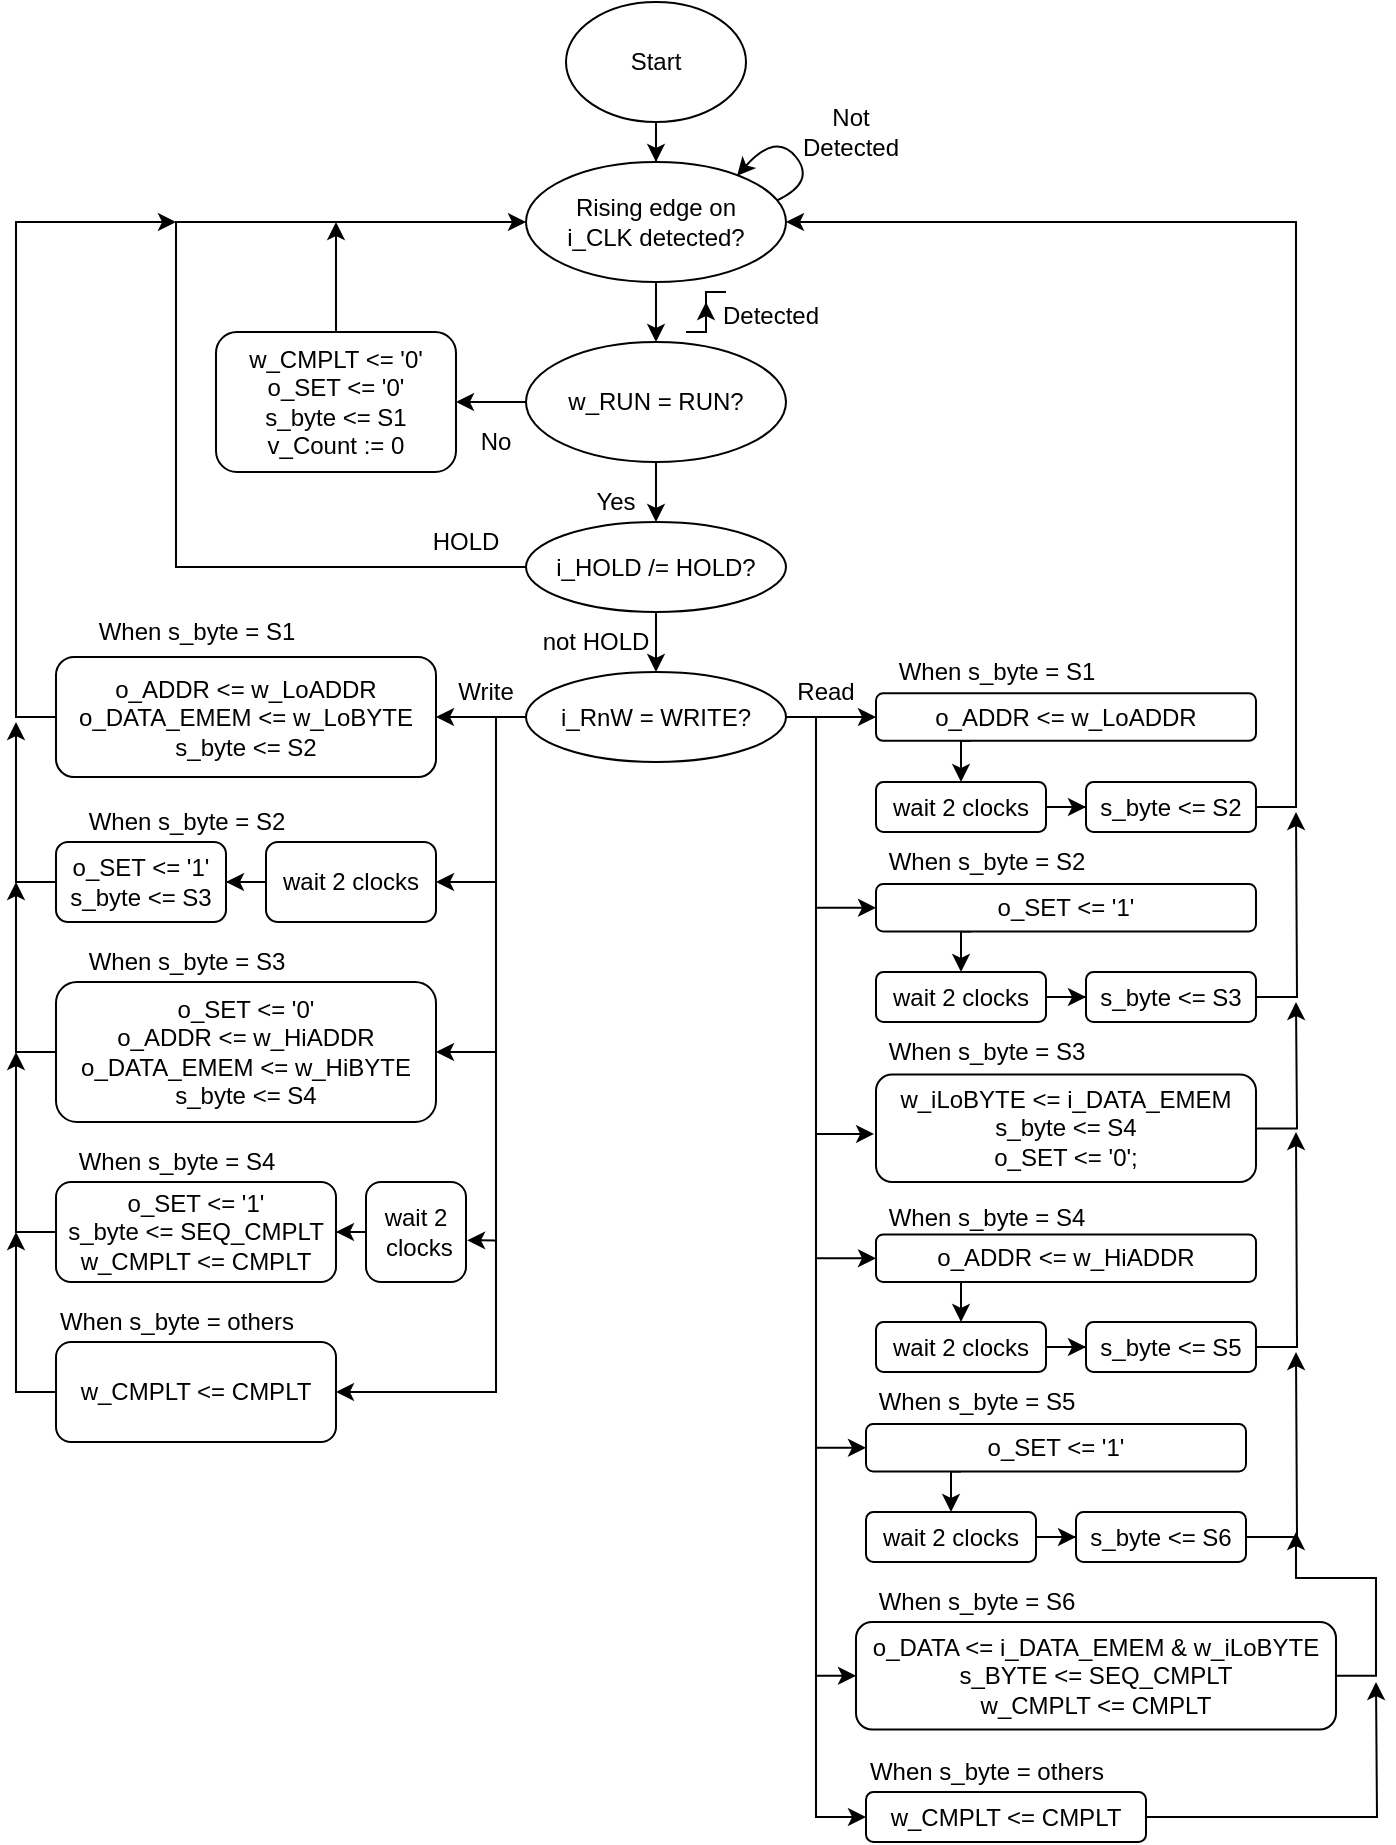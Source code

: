 <mxfile version="24.8.6">
  <diagram name="Side-1" id="gKoJRZnGmEi1KpXy5iCJ">
    <mxGraphModel dx="2022" dy="650" grid="1" gridSize="5" guides="1" tooltips="1" connect="1" arrows="1" fold="1" page="1" pageScale="1" pageWidth="827" pageHeight="1169" math="0" shadow="0">
      <root>
        <mxCell id="0" />
        <mxCell id="1" parent="0" />
        <mxCell id="YQ5q7mvTet3bYZmqwdA9-3" style="edgeStyle=orthogonalEdgeStyle;rounded=0;orthogonalLoop=1;jettySize=auto;html=1;entryX=0.5;entryY=0;entryDx=0;entryDy=0;" edge="1" parent="1" source="YQ5q7mvTet3bYZmqwdA9-1" target="YQ5q7mvTet3bYZmqwdA9-2">
          <mxGeometry relative="1" as="geometry" />
        </mxCell>
        <mxCell id="YQ5q7mvTet3bYZmqwdA9-1" value="Start" style="ellipse;whiteSpace=wrap;html=1;" vertex="1" parent="1">
          <mxGeometry x="135" y="120" width="90" height="60" as="geometry" />
        </mxCell>
        <mxCell id="YQ5q7mvTet3bYZmqwdA9-5" style="edgeStyle=orthogonalEdgeStyle;rounded=0;orthogonalLoop=1;jettySize=auto;html=1;entryX=0.5;entryY=0;entryDx=0;entryDy=0;" edge="1" parent="1" source="YQ5q7mvTet3bYZmqwdA9-2" target="YQ5q7mvTet3bYZmqwdA9-4">
          <mxGeometry relative="1" as="geometry" />
        </mxCell>
        <mxCell id="YQ5q7mvTet3bYZmqwdA9-2" value="Rising edge on&lt;br&gt;i_CLK detected?" style="ellipse;whiteSpace=wrap;html=1;" vertex="1" parent="1">
          <mxGeometry x="115" y="200" width="130" height="60" as="geometry" />
        </mxCell>
        <mxCell id="YQ5q7mvTet3bYZmqwdA9-7" style="edgeStyle=orthogonalEdgeStyle;rounded=0;orthogonalLoop=1;jettySize=auto;html=1;" edge="1" parent="1" source="YQ5q7mvTet3bYZmqwdA9-4">
          <mxGeometry relative="1" as="geometry">
            <mxPoint x="80" y="320.0" as="targetPoint" />
          </mxGeometry>
        </mxCell>
        <mxCell id="YQ5q7mvTet3bYZmqwdA9-4" value="w_RUN = RUN?" style="ellipse;whiteSpace=wrap;html=1;" vertex="1" parent="1">
          <mxGeometry x="115" y="290" width="130" height="60" as="geometry" />
        </mxCell>
        <mxCell id="YQ5q7mvTet3bYZmqwdA9-34" style="edgeStyle=orthogonalEdgeStyle;rounded=0;orthogonalLoop=1;jettySize=auto;html=1;exitX=0.5;exitY=0;exitDx=0;exitDy=0;" edge="1" parent="1" source="YQ5q7mvTet3bYZmqwdA9-6">
          <mxGeometry relative="1" as="geometry">
            <mxPoint x="20" y="230" as="targetPoint" />
          </mxGeometry>
        </mxCell>
        <mxCell id="YQ5q7mvTet3bYZmqwdA9-6" value="w_CMPLT &amp;lt;= &#39;0&#39;&lt;br&gt;o_SET &amp;lt;= &#39;0&#39;&lt;br&gt;s_byte &amp;lt;= S1&lt;div&gt;v_Count := 0&lt;/div&gt;" style="rounded=1;whiteSpace=wrap;html=1;" vertex="1" parent="1">
          <mxGeometry x="-40" y="285" width="120" height="70" as="geometry" />
        </mxCell>
        <mxCell id="YQ5q7mvTet3bYZmqwdA9-9" value="No" style="text;html=1;align=center;verticalAlign=middle;whiteSpace=wrap;rounded=0;" vertex="1" parent="1">
          <mxGeometry x="85" y="330" width="30" height="20" as="geometry" />
        </mxCell>
        <mxCell id="YQ5q7mvTet3bYZmqwdA9-10" value="Yes" style="text;html=1;align=center;verticalAlign=middle;whiteSpace=wrap;rounded=0;" vertex="1" parent="1">
          <mxGeometry x="145" y="360" width="30" height="20" as="geometry" />
        </mxCell>
        <mxCell id="YQ5q7mvTet3bYZmqwdA9-27" style="edgeStyle=orthogonalEdgeStyle;rounded=0;orthogonalLoop=1;jettySize=auto;html=1;entryX=0;entryY=0.5;entryDx=0;entryDy=0;" edge="1" parent="1" source="YQ5q7mvTet3bYZmqwdA9-11" target="YQ5q7mvTet3bYZmqwdA9-2">
          <mxGeometry relative="1" as="geometry">
            <Array as="points">
              <mxPoint x="-60" y="403" />
              <mxPoint x="-60" y="230" />
            </Array>
          </mxGeometry>
        </mxCell>
        <mxCell id="YQ5q7mvTet3bYZmqwdA9-30" style="edgeStyle=orthogonalEdgeStyle;rounded=0;orthogonalLoop=1;jettySize=auto;html=1;entryX=0.5;entryY=0;entryDx=0;entryDy=0;" edge="1" parent="1" source="YQ5q7mvTet3bYZmqwdA9-11" target="YQ5q7mvTet3bYZmqwdA9-29">
          <mxGeometry relative="1" as="geometry" />
        </mxCell>
        <mxCell id="YQ5q7mvTet3bYZmqwdA9-11" value="i_HOLD /= HOLD?" style="ellipse;whiteSpace=wrap;html=1;" vertex="1" parent="1">
          <mxGeometry x="115" y="380" width="130" height="45" as="geometry" />
        </mxCell>
        <mxCell id="YQ5q7mvTet3bYZmqwdA9-24" style="edgeStyle=orthogonalEdgeStyle;rounded=0;orthogonalLoop=1;jettySize=auto;html=1;entryX=0.5;entryY=0;entryDx=0;entryDy=0;" edge="1" parent="1" target="YQ5q7mvTet3bYZmqwdA9-11">
          <mxGeometry relative="1" as="geometry">
            <mxPoint x="180" y="350" as="sourcePoint" />
          </mxGeometry>
        </mxCell>
        <mxCell id="YQ5q7mvTet3bYZmqwdA9-19" value="Not&lt;br&gt;Detected" style="text;html=1;align=center;verticalAlign=middle;whiteSpace=wrap;rounded=0;" vertex="1" parent="1">
          <mxGeometry x="250" y="175" width="55" height="20" as="geometry" />
        </mxCell>
        <mxCell id="YQ5q7mvTet3bYZmqwdA9-21" value="" style="curved=1;endArrow=classic;html=1;rounded=0;exitX=0.966;exitY=0.319;exitDx=0;exitDy=0;exitPerimeter=0;entryX=0.812;entryY=0.115;entryDx=0;entryDy=0;entryPerimeter=0;" edge="1" parent="1" source="YQ5q7mvTet3bYZmqwdA9-2" target="YQ5q7mvTet3bYZmqwdA9-2">
          <mxGeometry width="50" height="50" relative="1" as="geometry">
            <mxPoint x="245" y="270" as="sourcePoint" />
            <mxPoint x="295" y="220" as="targetPoint" />
            <Array as="points">
              <mxPoint x="260" y="210" />
              <mxPoint x="240" y="185" />
            </Array>
          </mxGeometry>
        </mxCell>
        <mxCell id="YQ5q7mvTet3bYZmqwdA9-28" value="HOLD" style="text;html=1;align=center;verticalAlign=middle;whiteSpace=wrap;rounded=0;" vertex="1" parent="1">
          <mxGeometry x="70" y="380" width="30" height="20" as="geometry" />
        </mxCell>
        <mxCell id="YQ5q7mvTet3bYZmqwdA9-37" style="edgeStyle=orthogonalEdgeStyle;rounded=0;orthogonalLoop=1;jettySize=auto;html=1;entryX=1;entryY=0.5;entryDx=0;entryDy=0;" edge="1" parent="1" source="YQ5q7mvTet3bYZmqwdA9-29" target="YQ5q7mvTet3bYZmqwdA9-38">
          <mxGeometry relative="1" as="geometry">
            <mxPoint x="80.0" y="477.524" as="targetPoint" />
          </mxGeometry>
        </mxCell>
        <mxCell id="YQ5q7mvTet3bYZmqwdA9-48" style="edgeStyle=orthogonalEdgeStyle;rounded=0;orthogonalLoop=1;jettySize=auto;html=1;exitX=0;exitY=0.5;exitDx=0;exitDy=0;entryX=1;entryY=0.5;entryDx=0;entryDy=0;" edge="1" parent="1" source="YQ5q7mvTet3bYZmqwdA9-29" target="YQ5q7mvTet3bYZmqwdA9-42">
          <mxGeometry relative="1" as="geometry">
            <Array as="points">
              <mxPoint x="100" y="477" />
              <mxPoint x="100" y="560" />
            </Array>
          </mxGeometry>
        </mxCell>
        <mxCell id="YQ5q7mvTet3bYZmqwdA9-52" style="edgeStyle=orthogonalEdgeStyle;rounded=0;orthogonalLoop=1;jettySize=auto;html=1;entryX=1;entryY=0.5;entryDx=0;entryDy=0;" edge="1" parent="1" source="YQ5q7mvTet3bYZmqwdA9-29" target="YQ5q7mvTet3bYZmqwdA9-50">
          <mxGeometry relative="1" as="geometry">
            <Array as="points">
              <mxPoint x="100" y="477" />
              <mxPoint x="100" y="645" />
            </Array>
          </mxGeometry>
        </mxCell>
        <mxCell id="YQ5q7mvTet3bYZmqwdA9-65" style="edgeStyle=orthogonalEdgeStyle;rounded=0;orthogonalLoop=1;jettySize=auto;html=1;entryX=1;entryY=0.5;entryDx=0;entryDy=0;" edge="1" parent="1" source="YQ5q7mvTet3bYZmqwdA9-29" target="YQ5q7mvTet3bYZmqwdA9-64">
          <mxGeometry relative="1" as="geometry">
            <Array as="points">
              <mxPoint x="100" y="477" />
              <mxPoint x="100" y="815" />
            </Array>
          </mxGeometry>
        </mxCell>
        <mxCell id="YQ5q7mvTet3bYZmqwdA9-70" style="edgeStyle=orthogonalEdgeStyle;rounded=0;orthogonalLoop=1;jettySize=auto;html=1;" edge="1" parent="1" source="YQ5q7mvTet3bYZmqwdA9-29" target="YQ5q7mvTet3bYZmqwdA9-68">
          <mxGeometry relative="1" as="geometry" />
        </mxCell>
        <mxCell id="YQ5q7mvTet3bYZmqwdA9-93" style="edgeStyle=orthogonalEdgeStyle;rounded=0;orthogonalLoop=1;jettySize=auto;html=1;entryX=0;entryY=0.5;entryDx=0;entryDy=0;" edge="1" parent="1" source="YQ5q7mvTet3bYZmqwdA9-29" target="YQ5q7mvTet3bYZmqwdA9-83">
          <mxGeometry relative="1" as="geometry">
            <Array as="points">
              <mxPoint x="260" y="478" />
              <mxPoint x="260" y="573" />
            </Array>
          </mxGeometry>
        </mxCell>
        <mxCell id="YQ5q7mvTet3bYZmqwdA9-98" style="edgeStyle=orthogonalEdgeStyle;rounded=0;orthogonalLoop=1;jettySize=auto;html=1;entryX=0;entryY=0.5;entryDx=0;entryDy=0;" edge="1" parent="1" source="YQ5q7mvTet3bYZmqwdA9-29" target="YQ5q7mvTet3bYZmqwdA9-96">
          <mxGeometry relative="1" as="geometry">
            <Array as="points">
              <mxPoint x="260" y="478" />
              <mxPoint x="260" y="748" />
            </Array>
          </mxGeometry>
        </mxCell>
        <mxCell id="YQ5q7mvTet3bYZmqwdA9-109" style="edgeStyle=orthogonalEdgeStyle;rounded=0;orthogonalLoop=1;jettySize=auto;html=1;entryX=0;entryY=0.5;entryDx=0;entryDy=0;" edge="1" parent="1" source="YQ5q7mvTet3bYZmqwdA9-29" target="YQ5q7mvTet3bYZmqwdA9-105">
          <mxGeometry relative="1" as="geometry">
            <Array as="points">
              <mxPoint x="260" y="477" />
              <mxPoint x="260" y="843" />
            </Array>
          </mxGeometry>
        </mxCell>
        <mxCell id="YQ5q7mvTet3bYZmqwdA9-115" style="edgeStyle=orthogonalEdgeStyle;rounded=0;orthogonalLoop=1;jettySize=auto;html=1;entryX=0;entryY=0.5;entryDx=0;entryDy=0;" edge="1" parent="1" source="YQ5q7mvTet3bYZmqwdA9-29" target="YQ5q7mvTet3bYZmqwdA9-113">
          <mxGeometry relative="1" as="geometry">
            <Array as="points">
              <mxPoint x="260" y="478" />
              <mxPoint x="260" y="957" />
            </Array>
          </mxGeometry>
        </mxCell>
        <mxCell id="YQ5q7mvTet3bYZmqwdA9-119" style="edgeStyle=orthogonalEdgeStyle;rounded=0;orthogonalLoop=1;jettySize=auto;html=1;entryX=0;entryY=0.5;entryDx=0;entryDy=0;" edge="1" parent="1" source="YQ5q7mvTet3bYZmqwdA9-29" target="YQ5q7mvTet3bYZmqwdA9-118">
          <mxGeometry relative="1" as="geometry">
            <Array as="points">
              <mxPoint x="260" y="478" />
              <mxPoint x="260" y="1028" />
            </Array>
          </mxGeometry>
        </mxCell>
        <mxCell id="YQ5q7mvTet3bYZmqwdA9-29" value="i_RnW = WRITE?" style="ellipse;whiteSpace=wrap;html=1;" vertex="1" parent="1">
          <mxGeometry x="115" y="455" width="130" height="45" as="geometry" />
        </mxCell>
        <mxCell id="YQ5q7mvTet3bYZmqwdA9-31" value="not HOLD" style="text;html=1;align=center;verticalAlign=middle;whiteSpace=wrap;rounded=0;" vertex="1" parent="1">
          <mxGeometry x="120" y="430" width="60" height="20" as="geometry" />
        </mxCell>
        <mxCell id="YQ5q7mvTet3bYZmqwdA9-40" style="edgeStyle=orthogonalEdgeStyle;rounded=0;orthogonalLoop=1;jettySize=auto;html=1;" edge="1" parent="1" source="YQ5q7mvTet3bYZmqwdA9-38">
          <mxGeometry relative="1" as="geometry">
            <mxPoint x="-60" y="230" as="targetPoint" />
            <Array as="points">
              <mxPoint x="-140" y="477" />
              <mxPoint x="-140" y="230" />
            </Array>
          </mxGeometry>
        </mxCell>
        <mxCell id="YQ5q7mvTet3bYZmqwdA9-38" value="o_ADDR &amp;lt;= w_LoADDR&lt;br&gt;o_DATA_EMEM &amp;lt;= w_LoBYTE&lt;br&gt;s_byte &amp;lt;= S2" style="rounded=1;whiteSpace=wrap;html=1;" vertex="1" parent="1">
          <mxGeometry x="-120" y="447.5" width="190" height="60" as="geometry" />
        </mxCell>
        <mxCell id="YQ5q7mvTet3bYZmqwdA9-39" value="When s_byte = S1" style="text;html=1;align=center;verticalAlign=middle;resizable=0;points=[];autosize=1;strokeColor=none;fillColor=none;" vertex="1" parent="1">
          <mxGeometry x="-110" y="420" width="120" height="30" as="geometry" />
        </mxCell>
        <mxCell id="YQ5q7mvTet3bYZmqwdA9-41" value="Write" style="text;html=1;align=center;verticalAlign=middle;whiteSpace=wrap;rounded=0;" vertex="1" parent="1">
          <mxGeometry x="80" y="455" width="30" height="20" as="geometry" />
        </mxCell>
        <mxCell id="YQ5q7mvTet3bYZmqwdA9-46" style="edgeStyle=orthogonalEdgeStyle;rounded=0;orthogonalLoop=1;jettySize=auto;html=1;entryX=1;entryY=0.5;entryDx=0;entryDy=0;" edge="1" parent="1" source="YQ5q7mvTet3bYZmqwdA9-42" target="YQ5q7mvTet3bYZmqwdA9-44">
          <mxGeometry relative="1" as="geometry" />
        </mxCell>
        <mxCell id="YQ5q7mvTet3bYZmqwdA9-42" value="wait 2 clocks" style="rounded=1;whiteSpace=wrap;html=1;" vertex="1" parent="1">
          <mxGeometry x="-15" y="540" width="85" height="40" as="geometry" />
        </mxCell>
        <mxCell id="YQ5q7mvTet3bYZmqwdA9-43" value="When s_byte = S2" style="text;html=1;align=center;verticalAlign=middle;resizable=0;points=[];autosize=1;strokeColor=none;fillColor=none;" vertex="1" parent="1">
          <mxGeometry x="-115" y="515" width="120" height="30" as="geometry" />
        </mxCell>
        <mxCell id="YQ5q7mvTet3bYZmqwdA9-49" style="edgeStyle=orthogonalEdgeStyle;rounded=0;orthogonalLoop=1;jettySize=auto;html=1;" edge="1" parent="1" source="YQ5q7mvTet3bYZmqwdA9-44">
          <mxGeometry relative="1" as="geometry">
            <mxPoint x="-140" y="480" as="targetPoint" />
          </mxGeometry>
        </mxCell>
        <mxCell id="YQ5q7mvTet3bYZmqwdA9-44" value="o_SET &amp;lt;= &#39;1&#39;&lt;br&gt;s_byte &amp;lt;= S3" style="rounded=1;whiteSpace=wrap;html=1;" vertex="1" parent="1">
          <mxGeometry x="-120" y="540" width="85" height="40" as="geometry" />
        </mxCell>
        <mxCell id="YQ5q7mvTet3bYZmqwdA9-53" style="edgeStyle=orthogonalEdgeStyle;rounded=0;orthogonalLoop=1;jettySize=auto;html=1;" edge="1" parent="1" source="YQ5q7mvTet3bYZmqwdA9-50">
          <mxGeometry relative="1" as="geometry">
            <mxPoint x="-140" y="560" as="targetPoint" />
          </mxGeometry>
        </mxCell>
        <mxCell id="YQ5q7mvTet3bYZmqwdA9-50" value="&lt;div&gt;o_SET &amp;lt;= &#39;0&#39;&lt;/div&gt;o_ADDR &amp;lt;= w_HiADDR&lt;br&gt;o_DATA_EMEM &amp;lt;= w_HiBYTE&lt;br&gt;s_byte &amp;lt;= S4" style="rounded=1;whiteSpace=wrap;html=1;" vertex="1" parent="1">
          <mxGeometry x="-120" y="610" width="190" height="70" as="geometry" />
        </mxCell>
        <mxCell id="YQ5q7mvTet3bYZmqwdA9-51" value="When s_byte = S3" style="text;html=1;align=center;verticalAlign=middle;resizable=0;points=[];autosize=1;strokeColor=none;fillColor=none;" vertex="1" parent="1">
          <mxGeometry x="-115" y="585" width="120" height="30" as="geometry" />
        </mxCell>
        <mxCell id="YQ5q7mvTet3bYZmqwdA9-54" style="edgeStyle=orthogonalEdgeStyle;rounded=0;orthogonalLoop=1;jettySize=auto;html=1;entryX=1;entryY=0.5;entryDx=0;entryDy=0;" edge="1" parent="1" source="YQ5q7mvTet3bYZmqwdA9-55" target="YQ5q7mvTet3bYZmqwdA9-56">
          <mxGeometry relative="1" as="geometry" />
        </mxCell>
        <mxCell id="YQ5q7mvTet3bYZmqwdA9-55" value="wait 2&lt;br&gt;&amp;nbsp;clocks" style="rounded=1;whiteSpace=wrap;html=1;" vertex="1" parent="1">
          <mxGeometry x="35" y="710" width="50" height="50" as="geometry" />
        </mxCell>
        <mxCell id="YQ5q7mvTet3bYZmqwdA9-61" style="edgeStyle=orthogonalEdgeStyle;rounded=0;orthogonalLoop=1;jettySize=auto;html=1;exitX=0;exitY=0.5;exitDx=0;exitDy=0;" edge="1" parent="1" source="YQ5q7mvTet3bYZmqwdA9-56">
          <mxGeometry relative="1" as="geometry">
            <mxPoint x="-140" y="645" as="targetPoint" />
          </mxGeometry>
        </mxCell>
        <mxCell id="YQ5q7mvTet3bYZmqwdA9-56" value="o_SET &amp;lt;= &#39;1&#39;&lt;br&gt;s_byte &amp;lt;= SEQ_CMPLT&lt;br&gt;w_CMPLT &amp;lt;= CMPLT" style="rounded=1;whiteSpace=wrap;html=1;" vertex="1" parent="1">
          <mxGeometry x="-120" y="710" width="140" height="50" as="geometry" />
        </mxCell>
        <mxCell id="YQ5q7mvTet3bYZmqwdA9-57" value="When s_byte = S4" style="text;html=1;align=center;verticalAlign=middle;resizable=0;points=[];autosize=1;strokeColor=none;fillColor=none;" vertex="1" parent="1">
          <mxGeometry x="-120" y="685" width="120" height="30" as="geometry" />
        </mxCell>
        <mxCell id="YQ5q7mvTet3bYZmqwdA9-62" value="When s_byte = others" style="text;html=1;align=center;verticalAlign=middle;resizable=0;points=[];autosize=1;strokeColor=none;fillColor=none;" vertex="1" parent="1">
          <mxGeometry x="-130" y="765" width="140" height="30" as="geometry" />
        </mxCell>
        <mxCell id="YQ5q7mvTet3bYZmqwdA9-63" style="edgeStyle=orthogonalEdgeStyle;rounded=0;orthogonalLoop=1;jettySize=auto;html=1;exitX=0;exitY=0.5;exitDx=0;exitDy=0;entryX=1.011;entryY=0.583;entryDx=0;entryDy=0;entryPerimeter=0;" edge="1" parent="1" source="YQ5q7mvTet3bYZmqwdA9-29" target="YQ5q7mvTet3bYZmqwdA9-55">
          <mxGeometry relative="1" as="geometry">
            <Array as="points">
              <mxPoint x="100" y="477" />
              <mxPoint x="100" y="739" />
            </Array>
          </mxGeometry>
        </mxCell>
        <mxCell id="YQ5q7mvTet3bYZmqwdA9-67" style="edgeStyle=orthogonalEdgeStyle;rounded=0;orthogonalLoop=1;jettySize=auto;html=1;" edge="1" parent="1" source="YQ5q7mvTet3bYZmqwdA9-64">
          <mxGeometry relative="1" as="geometry">
            <mxPoint x="-140" y="735" as="targetPoint" />
          </mxGeometry>
        </mxCell>
        <mxCell id="YQ5q7mvTet3bYZmqwdA9-64" value="w_CMPLT &amp;lt;= CMPLT" style="rounded=1;whiteSpace=wrap;html=1;" vertex="1" parent="1">
          <mxGeometry x="-120" y="790" width="140" height="50" as="geometry" />
        </mxCell>
        <mxCell id="YQ5q7mvTet3bYZmqwdA9-81" style="edgeStyle=orthogonalEdgeStyle;rounded=0;orthogonalLoop=1;jettySize=auto;html=1;exitX=0.25;exitY=1;exitDx=0;exitDy=0;entryX=0.5;entryY=0;entryDx=0;entryDy=0;" edge="1" parent="1" source="YQ5q7mvTet3bYZmqwdA9-68" target="YQ5q7mvTet3bYZmqwdA9-72">
          <mxGeometry relative="1" as="geometry" />
        </mxCell>
        <mxCell id="YQ5q7mvTet3bYZmqwdA9-68" value="o_ADDR &amp;lt;= w_LoADDR" style="rounded=1;whiteSpace=wrap;html=1;" vertex="1" parent="1">
          <mxGeometry x="290" y="465.63" width="190" height="23.75" as="geometry" />
        </mxCell>
        <mxCell id="YQ5q7mvTet3bYZmqwdA9-69" value="Read" style="text;html=1;align=center;verticalAlign=middle;whiteSpace=wrap;rounded=0;" vertex="1" parent="1">
          <mxGeometry x="250" y="455" width="30" height="20" as="geometry" />
        </mxCell>
        <mxCell id="YQ5q7mvTet3bYZmqwdA9-71" value="When s_byte = S1" style="text;html=1;align=center;verticalAlign=middle;resizable=0;points=[];autosize=1;strokeColor=none;fillColor=none;" vertex="1" parent="1">
          <mxGeometry x="290" y="440" width="120" height="30" as="geometry" />
        </mxCell>
        <mxCell id="YQ5q7mvTet3bYZmqwdA9-80" style="edgeStyle=orthogonalEdgeStyle;rounded=0;orthogonalLoop=1;jettySize=auto;html=1;entryX=0;entryY=0.5;entryDx=0;entryDy=0;" edge="1" parent="1" source="YQ5q7mvTet3bYZmqwdA9-72" target="YQ5q7mvTet3bYZmqwdA9-78">
          <mxGeometry relative="1" as="geometry" />
        </mxCell>
        <mxCell id="YQ5q7mvTet3bYZmqwdA9-72" value="wait 2 clocks" style="rounded=1;whiteSpace=wrap;html=1;" vertex="1" parent="1">
          <mxGeometry x="290" y="510" width="85" height="25" as="geometry" />
        </mxCell>
        <mxCell id="YQ5q7mvTet3bYZmqwdA9-82" style="edgeStyle=orthogonalEdgeStyle;rounded=0;orthogonalLoop=1;jettySize=auto;html=1;entryX=1;entryY=0.5;entryDx=0;entryDy=0;" edge="1" parent="1" source="YQ5q7mvTet3bYZmqwdA9-78" target="YQ5q7mvTet3bYZmqwdA9-2">
          <mxGeometry relative="1" as="geometry">
            <Array as="points">
              <mxPoint x="500" y="522" />
              <mxPoint x="500" y="230" />
            </Array>
          </mxGeometry>
        </mxCell>
        <mxCell id="YQ5q7mvTet3bYZmqwdA9-78" value="s_byte &amp;lt;= S2" style="rounded=1;whiteSpace=wrap;html=1;" vertex="1" parent="1">
          <mxGeometry x="395" y="510" width="85" height="25" as="geometry" />
        </mxCell>
        <mxCell id="YQ5q7mvTet3bYZmqwdA9-89" style="edgeStyle=orthogonalEdgeStyle;rounded=0;orthogonalLoop=1;jettySize=auto;html=1;exitX=0.25;exitY=1;exitDx=0;exitDy=0;entryX=0.5;entryY=0;entryDx=0;entryDy=0;" edge="1" parent="1" source="YQ5q7mvTet3bYZmqwdA9-83" target="YQ5q7mvTet3bYZmqwdA9-86">
          <mxGeometry relative="1" as="geometry" />
        </mxCell>
        <mxCell id="YQ5q7mvTet3bYZmqwdA9-83" value="o_SET &amp;lt;= &#39;1&#39;" style="rounded=1;whiteSpace=wrap;html=1;" vertex="1" parent="1">
          <mxGeometry x="290" y="561" width="190" height="23.75" as="geometry" />
        </mxCell>
        <mxCell id="YQ5q7mvTet3bYZmqwdA9-84" value="When s_byte = S2" style="text;html=1;align=center;verticalAlign=middle;resizable=0;points=[];autosize=1;strokeColor=none;fillColor=none;" vertex="1" parent="1">
          <mxGeometry x="285" y="535" width="120" height="30" as="geometry" />
        </mxCell>
        <mxCell id="YQ5q7mvTet3bYZmqwdA9-88" style="edgeStyle=orthogonalEdgeStyle;rounded=0;orthogonalLoop=1;jettySize=auto;html=1;entryX=0;entryY=0.5;entryDx=0;entryDy=0;" edge="1" parent="1" source="YQ5q7mvTet3bYZmqwdA9-86" target="YQ5q7mvTet3bYZmqwdA9-87">
          <mxGeometry relative="1" as="geometry" />
        </mxCell>
        <mxCell id="YQ5q7mvTet3bYZmqwdA9-86" value="wait 2 clocks" style="rounded=1;whiteSpace=wrap;html=1;" vertex="1" parent="1">
          <mxGeometry x="290" y="605" width="85" height="25" as="geometry" />
        </mxCell>
        <mxCell id="YQ5q7mvTet3bYZmqwdA9-90" style="edgeStyle=orthogonalEdgeStyle;rounded=0;orthogonalLoop=1;jettySize=auto;html=1;" edge="1" parent="1" source="YQ5q7mvTet3bYZmqwdA9-87">
          <mxGeometry relative="1" as="geometry">
            <mxPoint x="500" y="525" as="targetPoint" />
          </mxGeometry>
        </mxCell>
        <mxCell id="YQ5q7mvTet3bYZmqwdA9-87" value="s_byte &amp;lt;= S3" style="rounded=1;whiteSpace=wrap;html=1;" vertex="1" parent="1">
          <mxGeometry x="395" y="605" width="85" height="25" as="geometry" />
        </mxCell>
        <mxCell id="YQ5q7mvTet3bYZmqwdA9-95" style="edgeStyle=orthogonalEdgeStyle;rounded=0;orthogonalLoop=1;jettySize=auto;html=1;" edge="1" parent="1" source="YQ5q7mvTet3bYZmqwdA9-91">
          <mxGeometry relative="1" as="geometry">
            <mxPoint x="500" y="620" as="targetPoint" />
          </mxGeometry>
        </mxCell>
        <mxCell id="YQ5q7mvTet3bYZmqwdA9-91" value="w_iLoBYTE &amp;lt;= i_DATA_EMEM&lt;br&gt;s_byte &amp;lt;= S4&lt;br&gt;o_SET &amp;lt;= &#39;0&#39;;" style="rounded=1;whiteSpace=wrap;html=1;" vertex="1" parent="1">
          <mxGeometry x="290" y="656.25" width="190" height="53.75" as="geometry" />
        </mxCell>
        <mxCell id="YQ5q7mvTet3bYZmqwdA9-92" value="When s_byte = S3" style="text;html=1;align=center;verticalAlign=middle;resizable=0;points=[];autosize=1;strokeColor=none;fillColor=none;" vertex="1" parent="1">
          <mxGeometry x="285" y="630" width="120" height="30" as="geometry" />
        </mxCell>
        <mxCell id="YQ5q7mvTet3bYZmqwdA9-94" style="edgeStyle=orthogonalEdgeStyle;rounded=0;orthogonalLoop=1;jettySize=auto;html=1;entryX=-0.005;entryY=0.553;entryDx=0;entryDy=0;entryPerimeter=0;" edge="1" parent="1" source="YQ5q7mvTet3bYZmqwdA9-29" target="YQ5q7mvTet3bYZmqwdA9-91">
          <mxGeometry relative="1" as="geometry">
            <Array as="points">
              <mxPoint x="260" y="478" />
              <mxPoint x="260" y="686" />
            </Array>
          </mxGeometry>
        </mxCell>
        <mxCell id="YQ5q7mvTet3bYZmqwdA9-102" style="edgeStyle=orthogonalEdgeStyle;rounded=0;orthogonalLoop=1;jettySize=auto;html=1;exitX=0.25;exitY=1;exitDx=0;exitDy=0;entryX=0.5;entryY=0;entryDx=0;entryDy=0;" edge="1" parent="1" source="YQ5q7mvTet3bYZmqwdA9-96" target="YQ5q7mvTet3bYZmqwdA9-100">
          <mxGeometry relative="1" as="geometry" />
        </mxCell>
        <mxCell id="YQ5q7mvTet3bYZmqwdA9-96" value="o_ADDR &amp;lt;= w_HiADDR" style="rounded=1;whiteSpace=wrap;html=1;" vertex="1" parent="1">
          <mxGeometry x="290" y="736.25" width="190" height="23.75" as="geometry" />
        </mxCell>
        <mxCell id="YQ5q7mvTet3bYZmqwdA9-97" value="When s_byte = S4" style="text;html=1;align=center;verticalAlign=middle;resizable=0;points=[];autosize=1;strokeColor=none;fillColor=none;" vertex="1" parent="1">
          <mxGeometry x="285" y="713" width="120" height="30" as="geometry" />
        </mxCell>
        <mxCell id="YQ5q7mvTet3bYZmqwdA9-103" style="edgeStyle=orthogonalEdgeStyle;rounded=0;orthogonalLoop=1;jettySize=auto;html=1;" edge="1" parent="1" source="YQ5q7mvTet3bYZmqwdA9-100" target="YQ5q7mvTet3bYZmqwdA9-101">
          <mxGeometry relative="1" as="geometry" />
        </mxCell>
        <mxCell id="YQ5q7mvTet3bYZmqwdA9-100" value="wait 2 clocks" style="rounded=1;whiteSpace=wrap;html=1;" vertex="1" parent="1">
          <mxGeometry x="290" y="780" width="85" height="25" as="geometry" />
        </mxCell>
        <mxCell id="YQ5q7mvTet3bYZmqwdA9-104" style="edgeStyle=orthogonalEdgeStyle;rounded=0;orthogonalLoop=1;jettySize=auto;html=1;" edge="1" parent="1" source="YQ5q7mvTet3bYZmqwdA9-101">
          <mxGeometry relative="1" as="geometry">
            <mxPoint x="500" y="685" as="targetPoint" />
          </mxGeometry>
        </mxCell>
        <mxCell id="YQ5q7mvTet3bYZmqwdA9-101" value="s_byte &amp;lt;= S5" style="rounded=1;whiteSpace=wrap;html=1;" vertex="1" parent="1">
          <mxGeometry x="395" y="780" width="85" height="25" as="geometry" />
        </mxCell>
        <mxCell id="YQ5q7mvTet3bYZmqwdA9-110" style="edgeStyle=orthogonalEdgeStyle;rounded=0;orthogonalLoop=1;jettySize=auto;html=1;exitX=0.25;exitY=1;exitDx=0;exitDy=0;entryX=0.5;entryY=0;entryDx=0;entryDy=0;" edge="1" parent="1" source="YQ5q7mvTet3bYZmqwdA9-105" target="YQ5q7mvTet3bYZmqwdA9-107">
          <mxGeometry relative="1" as="geometry" />
        </mxCell>
        <mxCell id="YQ5q7mvTet3bYZmqwdA9-105" value="o_SET &amp;lt;= &#39;1&#39;" style="rounded=1;whiteSpace=wrap;html=1;" vertex="1" parent="1">
          <mxGeometry x="285" y="831" width="190" height="23.75" as="geometry" />
        </mxCell>
        <mxCell id="YQ5q7mvTet3bYZmqwdA9-106" value="When s_byte = S5" style="text;html=1;align=center;verticalAlign=middle;resizable=0;points=[];autosize=1;strokeColor=none;fillColor=none;" vertex="1" parent="1">
          <mxGeometry x="280" y="805" width="120" height="30" as="geometry" />
        </mxCell>
        <mxCell id="YQ5q7mvTet3bYZmqwdA9-111" style="edgeStyle=orthogonalEdgeStyle;rounded=0;orthogonalLoop=1;jettySize=auto;html=1;" edge="1" parent="1" source="YQ5q7mvTet3bYZmqwdA9-107" target="YQ5q7mvTet3bYZmqwdA9-108">
          <mxGeometry relative="1" as="geometry" />
        </mxCell>
        <mxCell id="YQ5q7mvTet3bYZmqwdA9-107" value="wait 2 clocks" style="rounded=1;whiteSpace=wrap;html=1;" vertex="1" parent="1">
          <mxGeometry x="285" y="875" width="85" height="25" as="geometry" />
        </mxCell>
        <mxCell id="YQ5q7mvTet3bYZmqwdA9-112" style="edgeStyle=orthogonalEdgeStyle;rounded=0;orthogonalLoop=1;jettySize=auto;html=1;" edge="1" parent="1" source="YQ5q7mvTet3bYZmqwdA9-108">
          <mxGeometry relative="1" as="geometry">
            <mxPoint x="500" y="795" as="targetPoint" />
          </mxGeometry>
        </mxCell>
        <mxCell id="YQ5q7mvTet3bYZmqwdA9-108" value="s_byte &amp;lt;= S6" style="rounded=1;whiteSpace=wrap;html=1;" vertex="1" parent="1">
          <mxGeometry x="390" y="875" width="85" height="25" as="geometry" />
        </mxCell>
        <mxCell id="YQ5q7mvTet3bYZmqwdA9-120" style="edgeStyle=orthogonalEdgeStyle;rounded=0;orthogonalLoop=1;jettySize=auto;html=1;" edge="1" parent="1" source="YQ5q7mvTet3bYZmqwdA9-113">
          <mxGeometry relative="1" as="geometry">
            <mxPoint x="500" y="885" as="targetPoint" />
            <Array as="points">
              <mxPoint x="540" y="957" />
              <mxPoint x="540" y="908" />
              <mxPoint x="500" y="908" />
            </Array>
          </mxGeometry>
        </mxCell>
        <mxCell id="YQ5q7mvTet3bYZmqwdA9-113" value="o_DATA &amp;lt;= i_DATA_EMEM &amp;amp; w_iLoBYTE&lt;br&gt;s_BYTE &amp;lt;= SEQ_CMPLT&lt;br&gt;w_CMPLT &amp;lt;= CMPLT" style="rounded=1;whiteSpace=wrap;html=1;" vertex="1" parent="1">
          <mxGeometry x="280" y="930" width="240" height="53.75" as="geometry" />
        </mxCell>
        <mxCell id="YQ5q7mvTet3bYZmqwdA9-114" value="When s_byte = S6" style="text;html=1;align=center;verticalAlign=middle;resizable=0;points=[];autosize=1;strokeColor=none;fillColor=none;" vertex="1" parent="1">
          <mxGeometry x="280" y="905" width="120" height="30" as="geometry" />
        </mxCell>
        <mxCell id="YQ5q7mvTet3bYZmqwdA9-117" value="When s_byte = others" style="text;html=1;align=center;verticalAlign=middle;resizable=0;points=[];autosize=1;strokeColor=none;fillColor=none;" vertex="1" parent="1">
          <mxGeometry x="275" y="990" width="140" height="30" as="geometry" />
        </mxCell>
        <mxCell id="YQ5q7mvTet3bYZmqwdA9-122" style="edgeStyle=orthogonalEdgeStyle;rounded=0;orthogonalLoop=1;jettySize=auto;html=1;" edge="1" parent="1" source="YQ5q7mvTet3bYZmqwdA9-118">
          <mxGeometry relative="1" as="geometry">
            <mxPoint x="540" y="960" as="targetPoint" />
          </mxGeometry>
        </mxCell>
        <mxCell id="YQ5q7mvTet3bYZmqwdA9-118" value="w_CMPLT &amp;lt;= CMPLT" style="rounded=1;whiteSpace=wrap;html=1;" vertex="1" parent="1">
          <mxGeometry x="285" y="1015" width="140" height="25" as="geometry" />
        </mxCell>
        <mxCell id="YQ5q7mvTet3bYZmqwdA9-123" value="" style="endArrow=none;html=1;rounded=0;" edge="1" parent="1">
          <mxGeometry width="50" height="50" relative="1" as="geometry">
            <mxPoint x="195" y="285" as="sourcePoint" />
            <mxPoint x="215" y="265" as="targetPoint" />
            <Array as="points">
              <mxPoint x="205" y="285" />
              <mxPoint x="205" y="265" />
            </Array>
          </mxGeometry>
        </mxCell>
        <mxCell id="YQ5q7mvTet3bYZmqwdA9-124" value="" style="endArrow=classic;html=1;rounded=0;" edge="1" parent="1">
          <mxGeometry width="50" height="50" relative="1" as="geometry">
            <mxPoint x="205" y="285" as="sourcePoint" />
            <mxPoint x="205" y="270" as="targetPoint" />
          </mxGeometry>
        </mxCell>
        <mxCell id="YQ5q7mvTet3bYZmqwdA9-125" value="Detected" style="text;html=1;align=center;verticalAlign=middle;whiteSpace=wrap;rounded=0;" vertex="1" parent="1">
          <mxGeometry x="210" y="267" width="55" height="20" as="geometry" />
        </mxCell>
      </root>
    </mxGraphModel>
  </diagram>
</mxfile>
